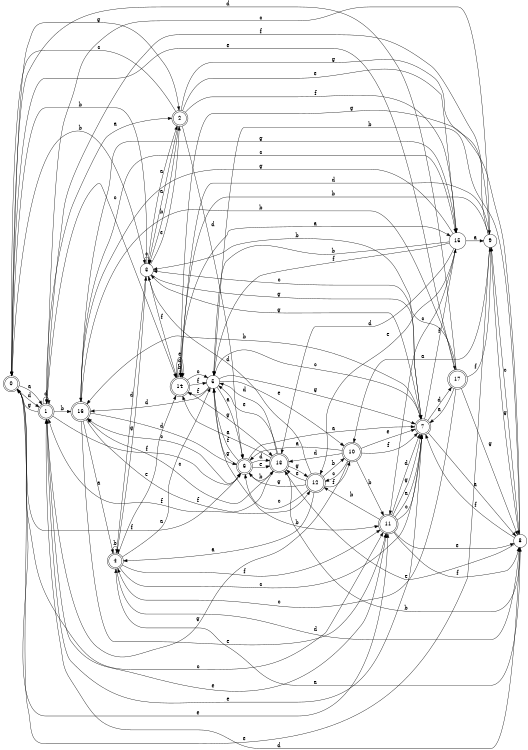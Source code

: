 digraph n15_5 {
__start0 [label="" shape="none"];

rankdir=LR;
size="8,5";

s0 [style="rounded,filled", color="black", fillcolor="white" shape="doublecircle", label="0"];
s1 [style="rounded,filled", color="black", fillcolor="white" shape="doublecircle", label="1"];
s2 [style="rounded,filled", color="black", fillcolor="white" shape="doublecircle", label="2"];
s3 [style="filled", color="black", fillcolor="white" shape="circle", label="3"];
s4 [style="rounded,filled", color="black", fillcolor="white" shape="doublecircle", label="4"];
s5 [style="filled", color="black", fillcolor="white" shape="circle", label="5"];
s6 [style="rounded,filled", color="black", fillcolor="white" shape="doublecircle", label="6"];
s7 [style="rounded,filled", color="black", fillcolor="white" shape="doublecircle", label="7"];
s8 [style="filled", color="black", fillcolor="white" shape="circle", label="8"];
s9 [style="filled", color="black", fillcolor="white" shape="circle", label="9"];
s10 [style="rounded,filled", color="black", fillcolor="white" shape="doublecircle", label="10"];
s11 [style="rounded,filled", color="black", fillcolor="white" shape="doublecircle", label="11"];
s12 [style="rounded,filled", color="black", fillcolor="white" shape="doublecircle", label="12"];
s13 [style="rounded,filled", color="black", fillcolor="white" shape="doublecircle", label="13"];
s14 [style="rounded,filled", color="black", fillcolor="white" shape="doublecircle", label="14"];
s15 [style="filled", color="black", fillcolor="white" shape="circle", label="15"];
s16 [style="rounded,filled", color="black", fillcolor="white" shape="doublecircle", label="16"];
s17 [style="rounded,filled", color="black", fillcolor="white" shape="doublecircle", label="17"];
s0 -> s1 [label="a"];
s0 -> s3 [label="b"];
s0 -> s11 [label="c"];
s0 -> s1 [label="d"];
s0 -> s11 [label="e"];
s0 -> s6 [label="f"];
s0 -> s2 [label="g"];
s1 -> s2 [label="a"];
s1 -> s16 [label="b"];
s1 -> s14 [label="c"];
s1 -> s1 [label="d"];
s1 -> s11 [label="e"];
s1 -> s6 [label="f"];
s1 -> s0 [label="g"];
s2 -> s3 [label="a"];
s2 -> s3 [label="b"];
s2 -> s0 [label="c"];
s2 -> s6 [label="d"];
s2 -> s15 [label="e"];
s2 -> s15 [label="f"];
s2 -> s9 [label="g"];
s3 -> s2 [label="a"];
s3 -> s0 [label="b"];
s3 -> s3 [label="c"];
s3 -> s4 [label="d"];
s3 -> s2 [label="e"];
s3 -> s14 [label="f"];
s3 -> s7 [label="g"];
s4 -> s5 [label="a"];
s4 -> s4 [label="b"];
s4 -> s7 [label="c"];
s4 -> s8 [label="d"];
s4 -> s14 [label="e"];
s4 -> s11 [label="f"];
s4 -> s3 [label="g"];
s5 -> s6 [label="a"];
s5 -> s11 [label="b"];
s5 -> s7 [label="c"];
s5 -> s16 [label="d"];
s5 -> s10 [label="e"];
s5 -> s14 [label="f"];
s5 -> s7 [label="g"];
s6 -> s7 [label="a"];
s6 -> s13 [label="b"];
s6 -> s16 [label="c"];
s6 -> s13 [label="d"];
s6 -> s13 [label="e"];
s6 -> s5 [label="f"];
s6 -> s5 [label="g"];
s7 -> s8 [label="a"];
s7 -> s16 [label="b"];
s7 -> s3 [label="c"];
s7 -> s17 [label="d"];
s7 -> s1 [label="e"];
s7 -> s15 [label="f"];
s7 -> s3 [label="g"];
s8 -> s4 [label="a"];
s8 -> s5 [label="b"];
s8 -> s9 [label="c"];
s8 -> s1 [label="d"];
s8 -> s13 [label="e"];
s8 -> s7 [label="f"];
s8 -> s14 [label="g"];
s9 -> s10 [label="a"];
s9 -> s14 [label="b"];
s9 -> s1 [label="c"];
s9 -> s14 [label="d"];
s9 -> s0 [label="e"];
s9 -> s1 [label="f"];
s9 -> s8 [label="g"];
s10 -> s6 [label="a"];
s10 -> s11 [label="b"];
s10 -> s12 [label="c"];
s10 -> s13 [label="d"];
s10 -> s7 [label="e"];
s10 -> s7 [label="f"];
s10 -> s1 [label="g"];
s11 -> s7 [label="a"];
s11 -> s12 [label="b"];
s11 -> s7 [label="c"];
s11 -> s7 [label="d"];
s11 -> s8 [label="e"];
s11 -> s8 [label="f"];
s11 -> s7 [label="g"];
s12 -> s4 [label="a"];
s12 -> s10 [label="b"];
s12 -> s6 [label="c"];
s12 -> s3 [label="d"];
s12 -> s13 [label="e"];
s12 -> s10 [label="f"];
s12 -> s6 [label="g"];
s13 -> s14 [label="a"];
s13 -> s8 [label="b"];
s13 -> s16 [label="c"];
s13 -> s5 [label="d"];
s13 -> s5 [label="e"];
s13 -> s1 [label="f"];
s13 -> s12 [label="g"];
s14 -> s15 [label="a"];
s14 -> s14 [label="b"];
s14 -> s5 [label="c"];
s14 -> s14 [label="d"];
s14 -> s14 [label="e"];
s14 -> s5 [label="f"];
s14 -> s13 [label="g"];
s15 -> s9 [label="a"];
s15 -> s5 [label="b"];
s15 -> s11 [label="c"];
s15 -> s13 [label="d"];
s15 -> s12 [label="e"];
s15 -> s5 [label="f"];
s15 -> s16 [label="g"];
s16 -> s4 [label="a"];
s16 -> s17 [label="b"];
s16 -> s15 [label="c"];
s16 -> s6 [label="d"];
s16 -> s11 [label="e"];
s16 -> s12 [label="f"];
s16 -> s15 [label="g"];
s17 -> s7 [label="a"];
s17 -> s3 [label="b"];
s17 -> s4 [label="c"];
s17 -> s0 [label="d"];
s17 -> s0 [label="e"];
s17 -> s9 [label="f"];
s17 -> s8 [label="g"];

}
